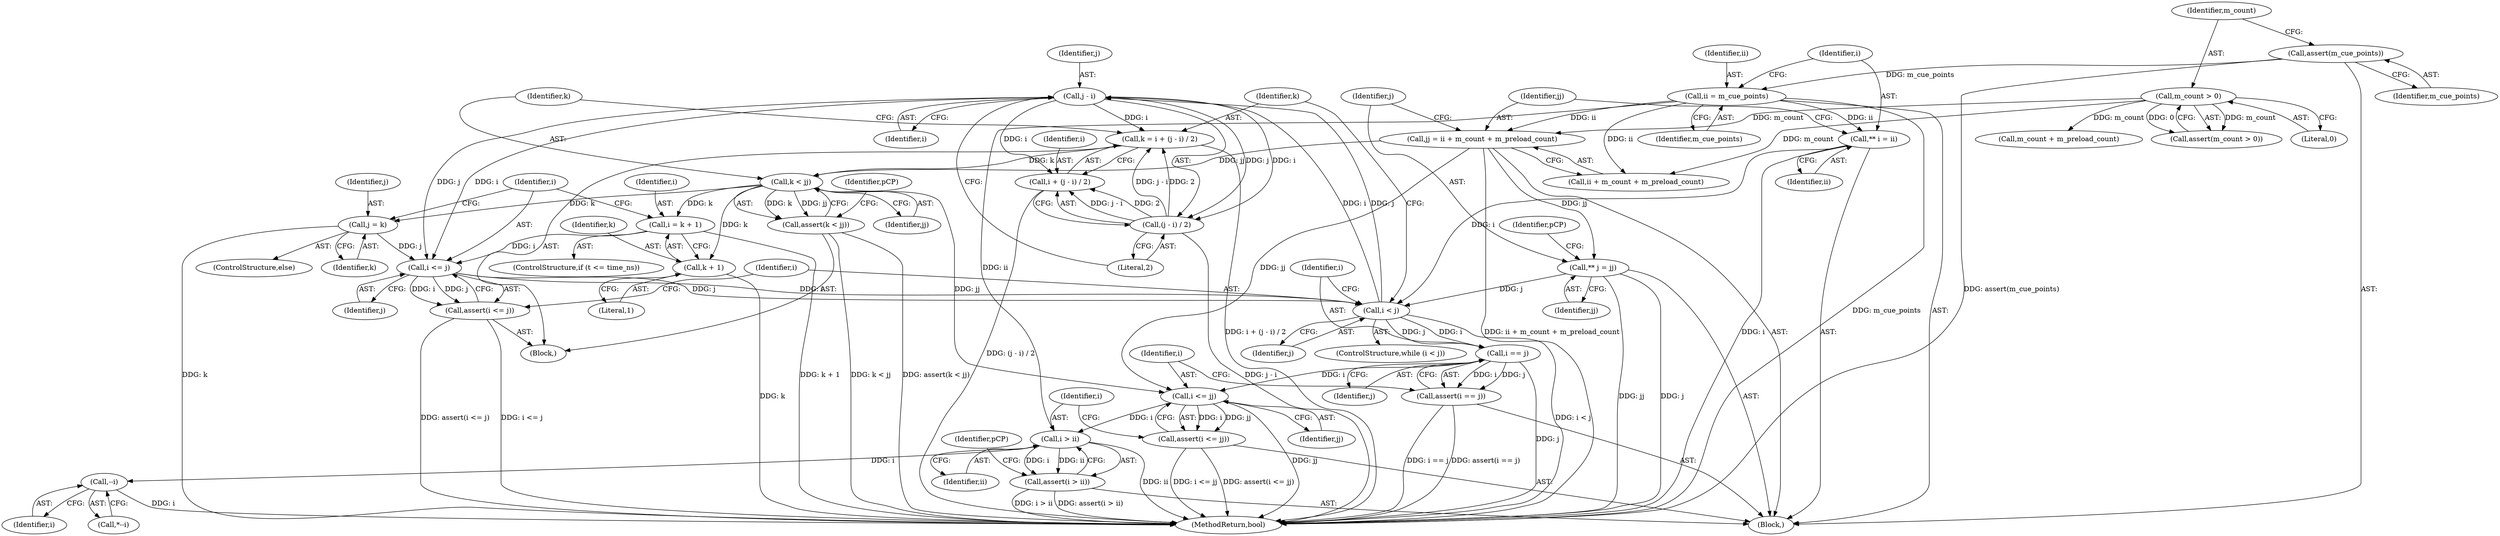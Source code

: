 digraph "1_Android_cc274e2abe8b2a6698a5c47d8aa4bb45f1f9538d_9@pointer" {
"1000173" [label="(Call,j - i)"];
"1000164" [label="(Call,i < j)"];
"1000124" [label="(Call,** i = ii)"];
"1000120" [label="(Call,ii = m_cue_points)"];
"1000114" [label="(Call,assert(m_cue_points))"];
"1000208" [label="(Call,i <= j)"];
"1000198" [label="(Call,i = k + 1)"];
"1000178" [label="(Call,k < jj)"];
"1000168" [label="(Call,k = i + (j - i) / 2)"];
"1000173" [label="(Call,j - i)"];
"1000172" [label="(Call,(j - i) / 2)"];
"1000127" [label="(Call,jj = ii + m_count + m_preload_count)"];
"1000117" [label="(Call,m_count > 0)"];
"1000204" [label="(Call,j = k)"];
"1000135" [label="(Call,** j = jj)"];
"1000177" [label="(Call,assert(k < jj))"];
"1000170" [label="(Call,i + (j - i) / 2)"];
"1000212" [label="(Call,i == j)"];
"1000211" [label="(Call,assert(i == j))"];
"1000216" [label="(Call,i <= jj)"];
"1000215" [label="(Call,assert(i <= jj))"];
"1000220" [label="(Call,i > ii)"];
"1000219" [label="(Call,assert(i > ii))"];
"1000226" [label="(Call,--i)"];
"1000207" [label="(Call,assert(i <= j))"];
"1000200" [label="(Call,k + 1)"];
"1000139" [label="(Identifier,pCP)"];
"1000166" [label="(Identifier,j)"];
"1000182" [label="(Identifier,pCP)"];
"1000175" [label="(Identifier,i)"];
"1000126" [label="(Identifier,ii)"];
"1000198" [label="(Call,i = k + 1)"];
"1000224" [label="(Identifier,pCP)"];
"1000243" [label="(MethodReturn,bool)"];
"1000128" [label="(Identifier,jj)"];
"1000220" [label="(Call,i > ii)"];
"1000221" [label="(Identifier,i)"];
"1000122" [label="(Identifier,m_cue_points)"];
"1000177" [label="(Call,assert(k < jj))"];
"1000212" [label="(Call,i == j)"];
"1000194" [label="(ControlStructure,if (t <= time_ns))"];
"1000167" [label="(Block,)"];
"1000137" [label="(Identifier,jj)"];
"1000215" [label="(Call,assert(i <= jj))"];
"1000222" [label="(Identifier,ii)"];
"1000180" [label="(Identifier,jj)"];
"1000206" [label="(Identifier,k)"];
"1000205" [label="(Identifier,j)"];
"1000225" [label="(Call,*--i)"];
"1000117" [label="(Call,m_count > 0)"];
"1000213" [label="(Identifier,i)"];
"1000204" [label="(Call,j = k)"];
"1000171" [label="(Identifier,i)"];
"1000210" [label="(Identifier,j)"];
"1000165" [label="(Identifier,i)"];
"1000120" [label="(Call,ii = m_cue_points)"];
"1000219" [label="(Call,assert(i > ii))"];
"1000164" [label="(Call,i < j)"];
"1000119" [label="(Literal,0)"];
"1000118" [label="(Identifier,m_count)"];
"1000136" [label="(Identifier,j)"];
"1000135" [label="(Call,** j = jj)"];
"1000169" [label="(Identifier,k)"];
"1000216" [label="(Call,i <= jj)"];
"1000203" [label="(ControlStructure,else)"];
"1000200" [label="(Call,k + 1)"];
"1000214" [label="(Identifier,j)"];
"1000211" [label="(Call,assert(i == j))"];
"1000124" [label="(Call,** i = ii)"];
"1000129" [label="(Call,ii + m_count + m_preload_count)"];
"1000178" [label="(Call,k < jj)"];
"1000217" [label="(Identifier,i)"];
"1000207" [label="(Call,assert(i <= j))"];
"1000131" [label="(Call,m_count + m_preload_count)"];
"1000125" [label="(Identifier,i)"];
"1000127" [label="(Call,jj = ii + m_count + m_preload_count)"];
"1000168" [label="(Call,k = i + (j - i) / 2)"];
"1000163" [label="(ControlStructure,while (i < j))"];
"1000106" [label="(Block,)"];
"1000202" [label="(Literal,1)"];
"1000116" [label="(Call,assert(m_count > 0))"];
"1000115" [label="(Identifier,m_cue_points)"];
"1000201" [label="(Identifier,k)"];
"1000179" [label="(Identifier,k)"];
"1000226" [label="(Call,--i)"];
"1000176" [label="(Literal,2)"];
"1000174" [label="(Identifier,j)"];
"1000170" [label="(Call,i + (j - i) / 2)"];
"1000114" [label="(Call,assert(m_cue_points))"];
"1000173" [label="(Call,j - i)"];
"1000218" [label="(Identifier,jj)"];
"1000209" [label="(Identifier,i)"];
"1000172" [label="(Call,(j - i) / 2)"];
"1000208" [label="(Call,i <= j)"];
"1000199" [label="(Identifier,i)"];
"1000121" [label="(Identifier,ii)"];
"1000227" [label="(Identifier,i)"];
"1000173" -> "1000172"  [label="AST: "];
"1000173" -> "1000175"  [label="CFG: "];
"1000174" -> "1000173"  [label="AST: "];
"1000175" -> "1000173"  [label="AST: "];
"1000176" -> "1000173"  [label="CFG: "];
"1000173" -> "1000168"  [label="DDG: i"];
"1000173" -> "1000170"  [label="DDG: i"];
"1000173" -> "1000172"  [label="DDG: j"];
"1000173" -> "1000172"  [label="DDG: i"];
"1000164" -> "1000173"  [label="DDG: j"];
"1000164" -> "1000173"  [label="DDG: i"];
"1000173" -> "1000208"  [label="DDG: i"];
"1000173" -> "1000208"  [label="DDG: j"];
"1000164" -> "1000163"  [label="AST: "];
"1000164" -> "1000166"  [label="CFG: "];
"1000165" -> "1000164"  [label="AST: "];
"1000166" -> "1000164"  [label="AST: "];
"1000169" -> "1000164"  [label="CFG: "];
"1000213" -> "1000164"  [label="CFG: "];
"1000164" -> "1000243"  [label="DDG: i < j"];
"1000124" -> "1000164"  [label="DDG: i"];
"1000208" -> "1000164"  [label="DDG: i"];
"1000208" -> "1000164"  [label="DDG: j"];
"1000135" -> "1000164"  [label="DDG: j"];
"1000164" -> "1000212"  [label="DDG: i"];
"1000164" -> "1000212"  [label="DDG: j"];
"1000124" -> "1000106"  [label="AST: "];
"1000124" -> "1000126"  [label="CFG: "];
"1000125" -> "1000124"  [label="AST: "];
"1000126" -> "1000124"  [label="AST: "];
"1000128" -> "1000124"  [label="CFG: "];
"1000124" -> "1000243"  [label="DDG: i"];
"1000120" -> "1000124"  [label="DDG: ii"];
"1000120" -> "1000106"  [label="AST: "];
"1000120" -> "1000122"  [label="CFG: "];
"1000121" -> "1000120"  [label="AST: "];
"1000122" -> "1000120"  [label="AST: "];
"1000125" -> "1000120"  [label="CFG: "];
"1000120" -> "1000243"  [label="DDG: m_cue_points"];
"1000114" -> "1000120"  [label="DDG: m_cue_points"];
"1000120" -> "1000127"  [label="DDG: ii"];
"1000120" -> "1000129"  [label="DDG: ii"];
"1000120" -> "1000220"  [label="DDG: ii"];
"1000114" -> "1000106"  [label="AST: "];
"1000114" -> "1000115"  [label="CFG: "];
"1000115" -> "1000114"  [label="AST: "];
"1000118" -> "1000114"  [label="CFG: "];
"1000114" -> "1000243"  [label="DDG: assert(m_cue_points)"];
"1000208" -> "1000207"  [label="AST: "];
"1000208" -> "1000210"  [label="CFG: "];
"1000209" -> "1000208"  [label="AST: "];
"1000210" -> "1000208"  [label="AST: "];
"1000207" -> "1000208"  [label="CFG: "];
"1000208" -> "1000207"  [label="DDG: i"];
"1000208" -> "1000207"  [label="DDG: j"];
"1000198" -> "1000208"  [label="DDG: i"];
"1000204" -> "1000208"  [label="DDG: j"];
"1000198" -> "1000194"  [label="AST: "];
"1000198" -> "1000200"  [label="CFG: "];
"1000199" -> "1000198"  [label="AST: "];
"1000200" -> "1000198"  [label="AST: "];
"1000209" -> "1000198"  [label="CFG: "];
"1000198" -> "1000243"  [label="DDG: k + 1"];
"1000178" -> "1000198"  [label="DDG: k"];
"1000178" -> "1000177"  [label="AST: "];
"1000178" -> "1000180"  [label="CFG: "];
"1000179" -> "1000178"  [label="AST: "];
"1000180" -> "1000178"  [label="AST: "];
"1000177" -> "1000178"  [label="CFG: "];
"1000178" -> "1000177"  [label="DDG: k"];
"1000178" -> "1000177"  [label="DDG: jj"];
"1000168" -> "1000178"  [label="DDG: k"];
"1000127" -> "1000178"  [label="DDG: jj"];
"1000178" -> "1000200"  [label="DDG: k"];
"1000178" -> "1000204"  [label="DDG: k"];
"1000178" -> "1000216"  [label="DDG: jj"];
"1000168" -> "1000167"  [label="AST: "];
"1000168" -> "1000170"  [label="CFG: "];
"1000169" -> "1000168"  [label="AST: "];
"1000170" -> "1000168"  [label="AST: "];
"1000179" -> "1000168"  [label="CFG: "];
"1000168" -> "1000243"  [label="DDG: i + (j - i) / 2"];
"1000172" -> "1000168"  [label="DDG: j - i"];
"1000172" -> "1000168"  [label="DDG: 2"];
"1000172" -> "1000170"  [label="AST: "];
"1000172" -> "1000176"  [label="CFG: "];
"1000176" -> "1000172"  [label="AST: "];
"1000170" -> "1000172"  [label="CFG: "];
"1000172" -> "1000243"  [label="DDG: j - i"];
"1000172" -> "1000170"  [label="DDG: j - i"];
"1000172" -> "1000170"  [label="DDG: 2"];
"1000127" -> "1000106"  [label="AST: "];
"1000127" -> "1000129"  [label="CFG: "];
"1000128" -> "1000127"  [label="AST: "];
"1000129" -> "1000127"  [label="AST: "];
"1000136" -> "1000127"  [label="CFG: "];
"1000127" -> "1000243"  [label="DDG: ii + m_count + m_preload_count"];
"1000117" -> "1000127"  [label="DDG: m_count"];
"1000127" -> "1000135"  [label="DDG: jj"];
"1000127" -> "1000216"  [label="DDG: jj"];
"1000117" -> "1000116"  [label="AST: "];
"1000117" -> "1000119"  [label="CFG: "];
"1000118" -> "1000117"  [label="AST: "];
"1000119" -> "1000117"  [label="AST: "];
"1000116" -> "1000117"  [label="CFG: "];
"1000117" -> "1000116"  [label="DDG: m_count"];
"1000117" -> "1000116"  [label="DDG: 0"];
"1000117" -> "1000129"  [label="DDG: m_count"];
"1000117" -> "1000131"  [label="DDG: m_count"];
"1000204" -> "1000203"  [label="AST: "];
"1000204" -> "1000206"  [label="CFG: "];
"1000205" -> "1000204"  [label="AST: "];
"1000206" -> "1000204"  [label="AST: "];
"1000209" -> "1000204"  [label="CFG: "];
"1000204" -> "1000243"  [label="DDG: k"];
"1000135" -> "1000106"  [label="AST: "];
"1000135" -> "1000137"  [label="CFG: "];
"1000136" -> "1000135"  [label="AST: "];
"1000137" -> "1000135"  [label="AST: "];
"1000139" -> "1000135"  [label="CFG: "];
"1000135" -> "1000243"  [label="DDG: jj"];
"1000135" -> "1000243"  [label="DDG: j"];
"1000177" -> "1000167"  [label="AST: "];
"1000182" -> "1000177"  [label="CFG: "];
"1000177" -> "1000243"  [label="DDG: k < jj"];
"1000177" -> "1000243"  [label="DDG: assert(k < jj)"];
"1000171" -> "1000170"  [label="AST: "];
"1000170" -> "1000243"  [label="DDG: (j - i) / 2"];
"1000212" -> "1000211"  [label="AST: "];
"1000212" -> "1000214"  [label="CFG: "];
"1000213" -> "1000212"  [label="AST: "];
"1000214" -> "1000212"  [label="AST: "];
"1000211" -> "1000212"  [label="CFG: "];
"1000212" -> "1000243"  [label="DDG: j"];
"1000212" -> "1000211"  [label="DDG: i"];
"1000212" -> "1000211"  [label="DDG: j"];
"1000212" -> "1000216"  [label="DDG: i"];
"1000211" -> "1000106"  [label="AST: "];
"1000217" -> "1000211"  [label="CFG: "];
"1000211" -> "1000243"  [label="DDG: i == j"];
"1000211" -> "1000243"  [label="DDG: assert(i == j)"];
"1000216" -> "1000215"  [label="AST: "];
"1000216" -> "1000218"  [label="CFG: "];
"1000217" -> "1000216"  [label="AST: "];
"1000218" -> "1000216"  [label="AST: "];
"1000215" -> "1000216"  [label="CFG: "];
"1000216" -> "1000243"  [label="DDG: jj"];
"1000216" -> "1000215"  [label="DDG: i"];
"1000216" -> "1000215"  [label="DDG: jj"];
"1000216" -> "1000220"  [label="DDG: i"];
"1000215" -> "1000106"  [label="AST: "];
"1000221" -> "1000215"  [label="CFG: "];
"1000215" -> "1000243"  [label="DDG: i <= jj"];
"1000215" -> "1000243"  [label="DDG: assert(i <= jj)"];
"1000220" -> "1000219"  [label="AST: "];
"1000220" -> "1000222"  [label="CFG: "];
"1000221" -> "1000220"  [label="AST: "];
"1000222" -> "1000220"  [label="AST: "];
"1000219" -> "1000220"  [label="CFG: "];
"1000220" -> "1000243"  [label="DDG: ii"];
"1000220" -> "1000219"  [label="DDG: i"];
"1000220" -> "1000219"  [label="DDG: ii"];
"1000220" -> "1000226"  [label="DDG: i"];
"1000219" -> "1000106"  [label="AST: "];
"1000224" -> "1000219"  [label="CFG: "];
"1000219" -> "1000243"  [label="DDG: assert(i > ii)"];
"1000219" -> "1000243"  [label="DDG: i > ii"];
"1000226" -> "1000225"  [label="AST: "];
"1000226" -> "1000227"  [label="CFG: "];
"1000227" -> "1000226"  [label="AST: "];
"1000225" -> "1000226"  [label="CFG: "];
"1000226" -> "1000243"  [label="DDG: i"];
"1000207" -> "1000167"  [label="AST: "];
"1000165" -> "1000207"  [label="CFG: "];
"1000207" -> "1000243"  [label="DDG: i <= j"];
"1000207" -> "1000243"  [label="DDG: assert(i <= j)"];
"1000200" -> "1000202"  [label="CFG: "];
"1000201" -> "1000200"  [label="AST: "];
"1000202" -> "1000200"  [label="AST: "];
"1000200" -> "1000243"  [label="DDG: k"];
}
